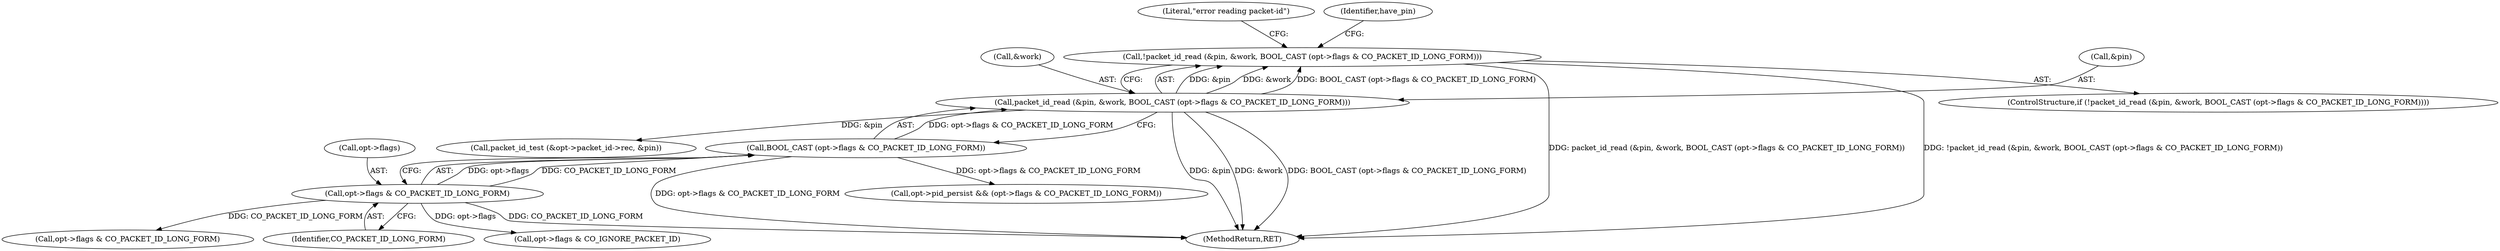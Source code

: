 digraph "0_openvpn_11d21349a4e7e38a025849479b36ace7c2eec2ee@API" {
"1000445" [label="(Call,!packet_id_read (&pin, &work, BOOL_CAST (opt->flags & CO_PACKET_ID_LONG_FORM)))"];
"1000446" [label="(Call,packet_id_read (&pin, &work, BOOL_CAST (opt->flags & CO_PACKET_ID_LONG_FORM)))"];
"1000451" [label="(Call,BOOL_CAST (opt->flags & CO_PACKET_ID_LONG_FORM))"];
"1000452" [label="(Call,opt->flags & CO_PACKET_ID_LONG_FORM)"];
"1000444" [label="(ControlStructure,if (!packet_id_read (&pin, &work, BOOL_CAST (opt->flags & CO_PACKET_ID_LONG_FORM))))"];
"1000453" [label="(Call,opt->flags)"];
"1000499" [label="(Call,opt->pid_persist && (opt->flags & CO_PACKET_ID_LONG_FORM))"];
"1000445" [label="(Call,!packet_id_read (&pin, &work, BOOL_CAST (opt->flags & CO_PACKET_ID_LONG_FORM)))"];
"1000449" [label="(Call,&work)"];
"1000503" [label="(Call,opt->flags & CO_PACKET_ID_LONG_FORM)"];
"1000458" [label="(Literal,\"error reading packet-id\")"];
"1000452" [label="(Call,opt->flags & CO_PACKET_ID_LONG_FORM)"];
"1000463" [label="(Call,opt->flags & CO_IGNORE_PACKET_ID)"];
"1000556" [label="(MethodReturn,RET)"];
"1000447" [label="(Call,&pin)"];
"1000451" [label="(Call,BOOL_CAST (opt->flags & CO_PACKET_ID_LONG_FORM))"];
"1000479" [label="(Call,packet_id_test (&opt->packet_id->rec, &pin))"];
"1000456" [label="(Identifier,CO_PACKET_ID_LONG_FORM)"];
"1000446" [label="(Call,packet_id_read (&pin, &work, BOOL_CAST (opt->flags & CO_PACKET_ID_LONG_FORM)))"];
"1000460" [label="(Identifier,have_pin)"];
"1000445" -> "1000444"  [label="AST: "];
"1000445" -> "1000446"  [label="CFG: "];
"1000446" -> "1000445"  [label="AST: "];
"1000458" -> "1000445"  [label="CFG: "];
"1000460" -> "1000445"  [label="CFG: "];
"1000445" -> "1000556"  [label="DDG: packet_id_read (&pin, &work, BOOL_CAST (opt->flags & CO_PACKET_ID_LONG_FORM))"];
"1000445" -> "1000556"  [label="DDG: !packet_id_read (&pin, &work, BOOL_CAST (opt->flags & CO_PACKET_ID_LONG_FORM))"];
"1000446" -> "1000445"  [label="DDG: &pin"];
"1000446" -> "1000445"  [label="DDG: &work"];
"1000446" -> "1000445"  [label="DDG: BOOL_CAST (opt->flags & CO_PACKET_ID_LONG_FORM)"];
"1000446" -> "1000451"  [label="CFG: "];
"1000447" -> "1000446"  [label="AST: "];
"1000449" -> "1000446"  [label="AST: "];
"1000451" -> "1000446"  [label="AST: "];
"1000446" -> "1000556"  [label="DDG: &pin"];
"1000446" -> "1000556"  [label="DDG: &work"];
"1000446" -> "1000556"  [label="DDG: BOOL_CAST (opt->flags & CO_PACKET_ID_LONG_FORM)"];
"1000451" -> "1000446"  [label="DDG: opt->flags & CO_PACKET_ID_LONG_FORM"];
"1000446" -> "1000479"  [label="DDG: &pin"];
"1000451" -> "1000452"  [label="CFG: "];
"1000452" -> "1000451"  [label="AST: "];
"1000451" -> "1000556"  [label="DDG: opt->flags & CO_PACKET_ID_LONG_FORM"];
"1000452" -> "1000451"  [label="DDG: opt->flags"];
"1000452" -> "1000451"  [label="DDG: CO_PACKET_ID_LONG_FORM"];
"1000451" -> "1000499"  [label="DDG: opt->flags & CO_PACKET_ID_LONG_FORM"];
"1000452" -> "1000456"  [label="CFG: "];
"1000453" -> "1000452"  [label="AST: "];
"1000456" -> "1000452"  [label="AST: "];
"1000452" -> "1000556"  [label="DDG: CO_PACKET_ID_LONG_FORM"];
"1000452" -> "1000463"  [label="DDG: opt->flags"];
"1000452" -> "1000503"  [label="DDG: CO_PACKET_ID_LONG_FORM"];
}
